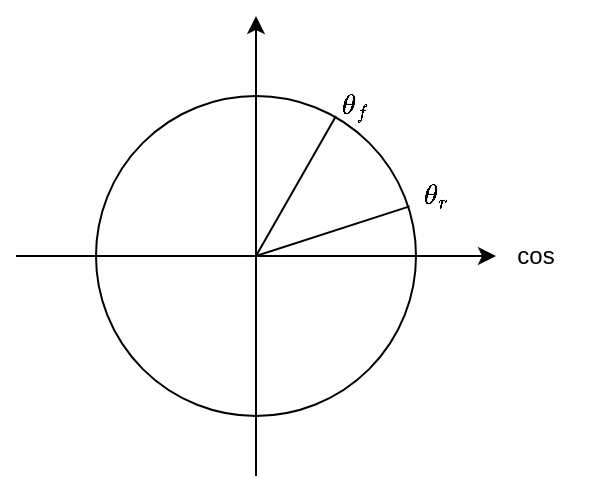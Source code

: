 <mxfile version="21.6.8" type="github">
  <diagram name="Page-1" id="L5gE9TaHChZpEfNY-t2x">
    <mxGraphModel dx="454" dy="322" grid="1" gridSize="10" guides="1" tooltips="1" connect="1" arrows="1" fold="1" page="1" pageScale="1" pageWidth="827" pageHeight="1169" math="1" shadow="0">
      <root>
        <mxCell id="0" />
        <mxCell id="1" parent="0" />
        <mxCell id="UZf72PWpk065BYjZ_3hO-1" value="" style="ellipse;whiteSpace=wrap;html=1;aspect=fixed;" vertex="1" parent="1">
          <mxGeometry x="80" y="160" width="160" height="160" as="geometry" />
        </mxCell>
        <mxCell id="UZf72PWpk065BYjZ_3hO-2" value="" style="endArrow=classic;html=1;rounded=0;" edge="1" parent="1">
          <mxGeometry width="50" height="50" relative="1" as="geometry">
            <mxPoint x="40" y="240" as="sourcePoint" />
            <mxPoint x="280" y="240" as="targetPoint" />
          </mxGeometry>
        </mxCell>
        <mxCell id="UZf72PWpk065BYjZ_3hO-3" value="" style="endArrow=classic;html=1;rounded=0;" edge="1" parent="1">
          <mxGeometry width="50" height="50" relative="1" as="geometry">
            <mxPoint x="160" y="350" as="sourcePoint" />
            <mxPoint x="160" y="120" as="targetPoint" />
          </mxGeometry>
        </mxCell>
        <mxCell id="UZf72PWpk065BYjZ_3hO-4" value="cos" style="text;html=1;strokeColor=none;fillColor=none;align=center;verticalAlign=middle;whiteSpace=wrap;rounded=0;" vertex="1" parent="1">
          <mxGeometry x="270" y="225" width="60" height="30" as="geometry" />
        </mxCell>
        <mxCell id="UZf72PWpk065BYjZ_3hO-5" value="" style="endArrow=none;html=1;rounded=0;entryX=0.98;entryY=0.345;entryDx=0;entryDy=0;entryPerimeter=0;" edge="1" parent="1" target="UZf72PWpk065BYjZ_3hO-1">
          <mxGeometry width="50" height="50" relative="1" as="geometry">
            <mxPoint x="160" y="240" as="sourcePoint" />
            <mxPoint x="210" y="190" as="targetPoint" />
          </mxGeometry>
        </mxCell>
        <mxCell id="UZf72PWpk065BYjZ_3hO-6" value="" style="endArrow=none;html=1;rounded=0;" edge="1" parent="1">
          <mxGeometry width="50" height="50" relative="1" as="geometry">
            <mxPoint x="160" y="240" as="sourcePoint" />
            <mxPoint x="200" y="170" as="targetPoint" />
          </mxGeometry>
        </mxCell>
        <mxCell id="UZf72PWpk065BYjZ_3hO-8" value="$$\theta_r$$" style="text;html=1;strokeColor=none;fillColor=none;align=center;verticalAlign=middle;whiteSpace=wrap;rounded=0;" vertex="1" parent="1">
          <mxGeometry x="220" y="195" width="60" height="30" as="geometry" />
        </mxCell>
        <mxCell id="UZf72PWpk065BYjZ_3hO-9" value="$$\theta_f$$" style="text;html=1;strokeColor=none;fillColor=none;align=center;verticalAlign=middle;whiteSpace=wrap;rounded=0;" vertex="1" parent="1">
          <mxGeometry x="180" y="150" width="60" height="30" as="geometry" />
        </mxCell>
      </root>
    </mxGraphModel>
  </diagram>
</mxfile>
